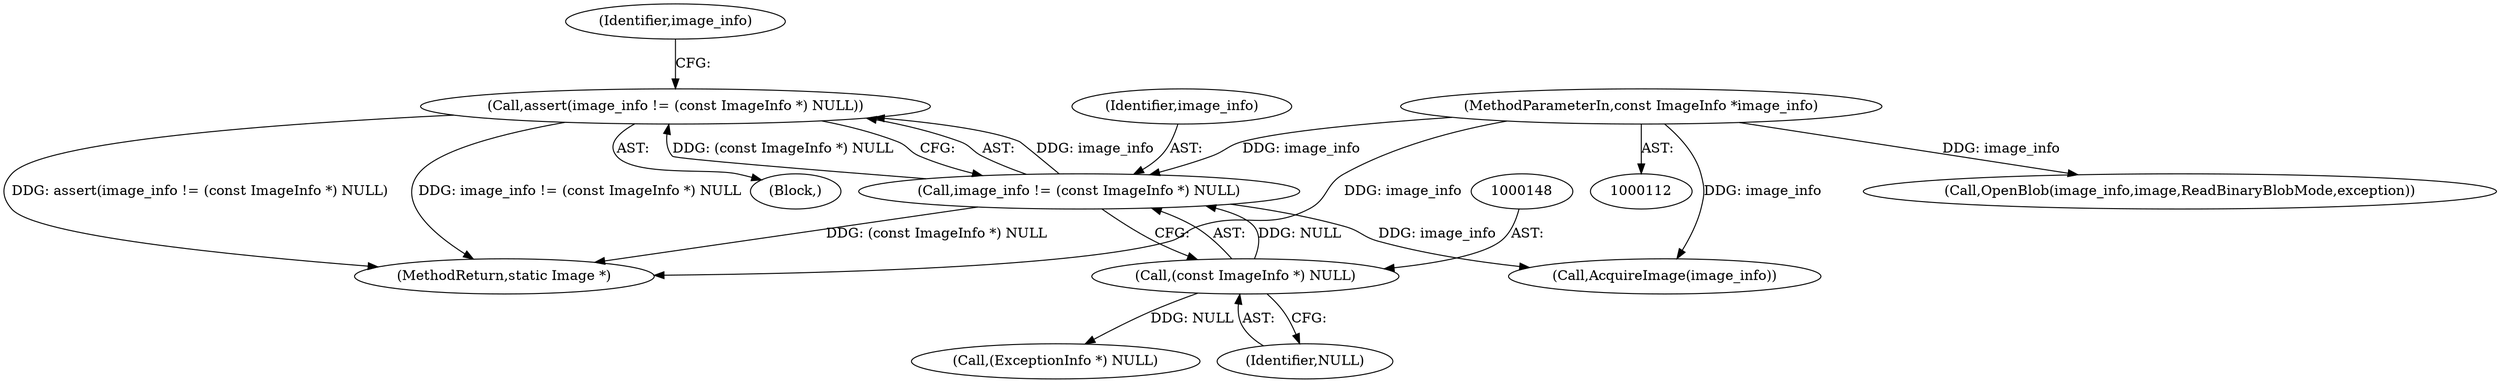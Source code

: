 digraph "0_ImageMagick_f6e9d0d9955e85bdd7540b251cd50d598dacc5e6_19@API" {
"1000144" [label="(Call,assert(image_info != (const ImageInfo *) NULL))"];
"1000145" [label="(Call,image_info != (const ImageInfo *) NULL)"];
"1000113" [label="(MethodParameterIn,const ImageInfo *image_info)"];
"1000147" [label="(Call,(const ImageInfo *) NULL)"];
"1000113" [label="(MethodParameterIn,const ImageInfo *image_info)"];
"1000189" [label="(Call,OpenBlob(image_info,image,ReadBinaryBlobMode,exception))"];
"1000115" [label="(Block,)"];
"1000174" [label="(Call,(ExceptionInfo *) NULL)"];
"1000149" [label="(Identifier,NULL)"];
"1000145" [label="(Call,image_info != (const ImageInfo *) NULL)"];
"1000147" [label="(Call,(const ImageInfo *) NULL)"];
"1000153" [label="(Identifier,image_info)"];
"1001229" [label="(MethodReturn,static Image *)"];
"1000146" [label="(Identifier,image_info)"];
"1000185" [label="(Call,AcquireImage(image_info))"];
"1000144" [label="(Call,assert(image_info != (const ImageInfo *) NULL))"];
"1000144" -> "1000115"  [label="AST: "];
"1000144" -> "1000145"  [label="CFG: "];
"1000145" -> "1000144"  [label="AST: "];
"1000153" -> "1000144"  [label="CFG: "];
"1000144" -> "1001229"  [label="DDG: assert(image_info != (const ImageInfo *) NULL)"];
"1000144" -> "1001229"  [label="DDG: image_info != (const ImageInfo *) NULL"];
"1000145" -> "1000144"  [label="DDG: image_info"];
"1000145" -> "1000144"  [label="DDG: (const ImageInfo *) NULL"];
"1000145" -> "1000147"  [label="CFG: "];
"1000146" -> "1000145"  [label="AST: "];
"1000147" -> "1000145"  [label="AST: "];
"1000145" -> "1001229"  [label="DDG: (const ImageInfo *) NULL"];
"1000113" -> "1000145"  [label="DDG: image_info"];
"1000147" -> "1000145"  [label="DDG: NULL"];
"1000145" -> "1000185"  [label="DDG: image_info"];
"1000113" -> "1000112"  [label="AST: "];
"1000113" -> "1001229"  [label="DDG: image_info"];
"1000113" -> "1000185"  [label="DDG: image_info"];
"1000113" -> "1000189"  [label="DDG: image_info"];
"1000147" -> "1000149"  [label="CFG: "];
"1000148" -> "1000147"  [label="AST: "];
"1000149" -> "1000147"  [label="AST: "];
"1000147" -> "1000174"  [label="DDG: NULL"];
}
